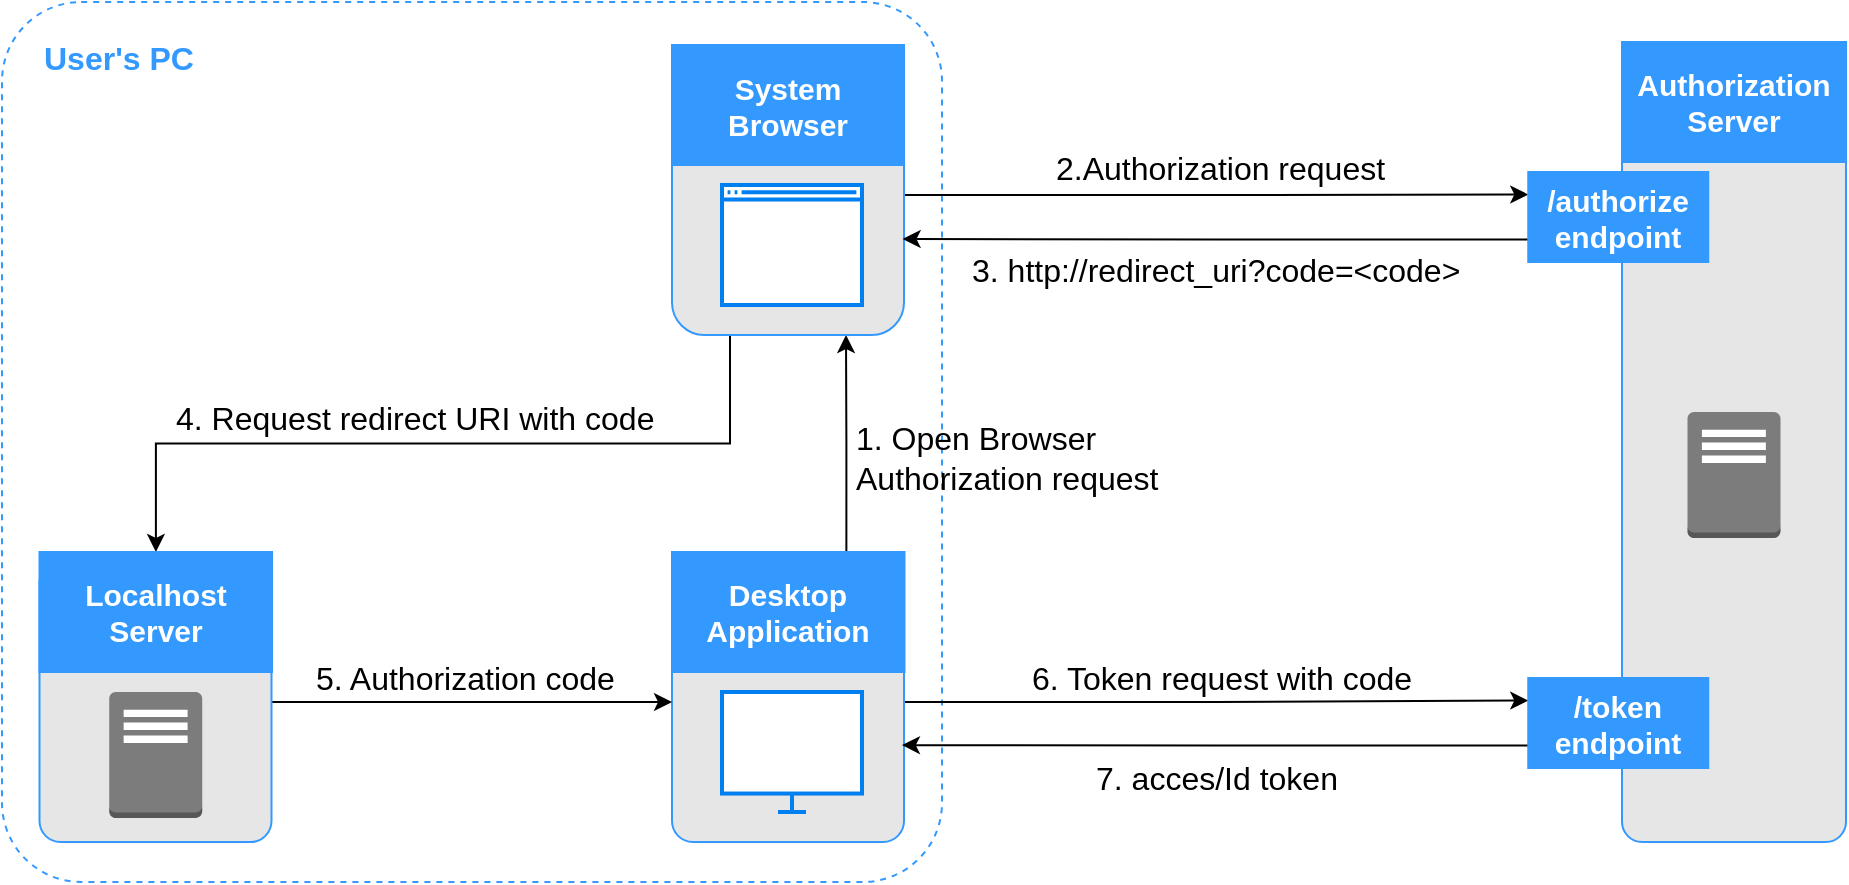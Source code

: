 <mxfile version="20.8.10" type="device"><diagram id="OfzPWfphn4oObmjZ9aE_" name="Strona-1"><mxGraphModel dx="1867" dy="1188" grid="1" gridSize="5" guides="1" tooltips="1" connect="1" arrows="1" fold="1" page="1" pageScale="1" pageWidth="827" pageHeight="1169" math="0" shadow="0"><root><mxCell id="0"/><mxCell id="1" parent="0"/><mxCell id="UyzauJDDtlnSS3H98DLt-3" value="" style="rounded=1;whiteSpace=wrap;html=1;strokeColor=#3399FF;strokeWidth=1;fillColor=none;fontFamily=Verdana;fontSize=12;fontColor=#00BEF2;perimeterSpacing=0;imageHeight=24;arcSize=9;dashed=1;" vertex="1" parent="1"><mxGeometry x="-370" y="325" width="470" height="440" as="geometry"/></mxCell><mxCell id="7BbOpquyFFsGqLGS4olT-37" style="edgeStyle=orthogonalEdgeStyle;rounded=0;orthogonalLoop=1;jettySize=auto;html=1;exitX=1;exitY=0.5;exitDx=0;exitDy=0;entryX=0;entryY=0.25;entryDx=0;entryDy=0;fontSize=16;strokeColor=#000000;" parent="1" source="orviERpDeHOa16BACyF0-30" target="7BbOpquyFFsGqLGS4olT-36" edge="1"><mxGeometry relative="1" as="geometry"/></mxCell><mxCell id="orviERpDeHOa16BACyF0-30" value="" style="rounded=1;whiteSpace=wrap;html=1;strokeColor=#3399FF;strokeWidth=1;fillColor=#E6E6E6;fontFamily=Verdana;fontSize=12;fontColor=#000000;perimeterSpacing=0;imageHeight=24;arcSize=9;" parent="1" vertex="1"><mxGeometry x="-35" y="605" width="116" height="140" as="geometry"/></mxCell><mxCell id="7BbOpquyFFsGqLGS4olT-31" style="edgeStyle=orthogonalEdgeStyle;rounded=0;orthogonalLoop=1;jettySize=auto;html=1;exitX=0.75;exitY=0;exitDx=0;exitDy=0;entryX=0.75;entryY=1;entryDx=0;entryDy=0;fontSize=16;" parent="1" source="orviERpDeHOa16BACyF0-31" target="orviERpDeHOa16BACyF0-34" edge="1"><mxGeometry relative="1" as="geometry"/></mxCell><mxCell id="orviERpDeHOa16BACyF0-31" value="Desktop&lt;br&gt;Application" style="whiteSpace=wrap;html=1;strokeColor=#3399FF;strokeWidth=1;fillColor=#3399FF;fontFamily=Helvetica;fontSize=15;fontColor=#FFFFFF;fontStyle=1" parent="1" vertex="1"><mxGeometry x="-35" y="600" width="116.25" height="60" as="geometry"/></mxCell><mxCell id="7BbOpquyFFsGqLGS4olT-8" style="edgeStyle=orthogonalEdgeStyle;rounded=0;orthogonalLoop=1;jettySize=auto;html=1;exitX=1;exitY=0.5;exitDx=0;exitDy=0;entryX=0;entryY=0.25;entryDx=0;entryDy=0;" parent="1" source="orviERpDeHOa16BACyF0-34" target="7BbOpquyFFsGqLGS4olT-7" edge="1"><mxGeometry relative="1" as="geometry"/></mxCell><mxCell id="7BbOpquyFFsGqLGS4olT-32" style="edgeStyle=orthogonalEdgeStyle;rounded=0;orthogonalLoop=1;jettySize=auto;html=1;exitX=0.25;exitY=1;exitDx=0;exitDy=0;fontSize=16;" parent="1" source="orviERpDeHOa16BACyF0-34" target="7BbOpquyFFsGqLGS4olT-24" edge="1"><mxGeometry relative="1" as="geometry"/></mxCell><mxCell id="orviERpDeHOa16BACyF0-34" value="" style="rounded=1;whiteSpace=wrap;html=1;strokeColor=#3399FF;strokeWidth=1;fillColor=#E6E6E6;fontFamily=Verdana;fontSize=12;fontColor=#00BEF2;perimeterSpacing=0;imageHeight=24;arcSize=14;" parent="1" vertex="1"><mxGeometry x="-35" y="351.5" width="116" height="140" as="geometry"/></mxCell><mxCell id="orviERpDeHOa16BACyF0-35" value="System&lt;br&gt;Browser" style="whiteSpace=wrap;html=1;strokeColor=#3399FF;strokeWidth=1;fillColor=#3399FF;fontFamily=Helvetica;fontSize=15;fontColor=#FFFFFF;fontStyle=1" parent="1" vertex="1"><mxGeometry x="-35" y="346.5" width="116" height="60" as="geometry"/></mxCell><mxCell id="orviERpDeHOa16BACyF0-38" value="" style="rounded=1;whiteSpace=wrap;html=1;strokeColor=#3399FF;strokeWidth=1;fillColor=#E6E6E6;fontFamily=Verdana;fontSize=12;fontColor=#00BEF2;perimeterSpacing=0;imageHeight=24;arcSize=9;" parent="1" vertex="1"><mxGeometry x="440" y="349" width="112" height="396" as="geometry"/></mxCell><mxCell id="orviERpDeHOa16BACyF0-39" value="Authorization Server" style="whiteSpace=wrap;html=1;strokeColor=#3399FF;strokeWidth=1;fillColor=#3399FF;fontFamily=Helvetica;fontSize=15;fontColor=#FFFFFF;fontStyle=1" parent="1" vertex="1"><mxGeometry x="440" y="345" width="112" height="60" as="geometry"/></mxCell><mxCell id="jQCTnE5i0i919tLjeEte-14" value="" style="html=1;verticalLabelPosition=bottom;align=center;labelBackgroundColor=#ffffff;verticalAlign=top;strokeWidth=2;strokeColor=#0080F0;shadow=0;dashed=0;shape=mxgraph.ios7.icons.window;" parent="1" vertex="1"><mxGeometry x="-10" y="416.5" width="70" height="60" as="geometry"/></mxCell><mxCell id="7BbOpquyFFsGqLGS4olT-2" value="" style="html=1;verticalLabelPosition=bottom;align=center;labelBackgroundColor=#ffffff;verticalAlign=top;strokeWidth=2;strokeColor=#0080F0;shadow=0;dashed=0;shape=mxgraph.ios7.icons.monitor;" parent="1" vertex="1"><mxGeometry x="-10" y="670" width="70" height="60" as="geometry"/></mxCell><mxCell id="7BbOpquyFFsGqLGS4olT-3" value="" style="outlineConnect=0;dashed=0;verticalLabelPosition=bottom;verticalAlign=top;align=center;html=1;shape=mxgraph.aws3.traditional_server;fillColor=#7D7C7C;gradientColor=none;" parent="1" vertex="1"><mxGeometry x="472.75" y="530" width="46.5" height="63" as="geometry"/></mxCell><mxCell id="7BbOpquyFFsGqLGS4olT-18" style="edgeStyle=orthogonalEdgeStyle;rounded=0;orthogonalLoop=1;jettySize=auto;html=1;exitX=0;exitY=0.75;exitDx=0;exitDy=0;entryX=0.994;entryY=0.657;entryDx=0;entryDy=0;entryPerimeter=0;fontSize=16;" parent="1" source="7BbOpquyFFsGqLGS4olT-7" target="orviERpDeHOa16BACyF0-34" edge="1"><mxGeometry relative="1" as="geometry"/></mxCell><mxCell id="7BbOpquyFFsGqLGS4olT-7" value="/authorize&lt;br&gt;endpoint" style="whiteSpace=wrap;html=1;strokeColor=#3399FF;strokeWidth=1;fillColor=#3399FF;fontFamily=Helvetica;fontSize=15;fontColor=#FFFFFF;fontStyle=1" parent="1" vertex="1"><mxGeometry x="393.13" y="410" width="90" height="45" as="geometry"/></mxCell><mxCell id="7BbOpquyFFsGqLGS4olT-11" value="1. Open Browser&lt;br style=&quot;font-size: 16px;&quot;&gt;Authorization request" style="text;html=1;align=left;verticalAlign=middle;resizable=0;points=[];autosize=1;strokeColor=none;fillColor=none;fontSize=16;" parent="1" vertex="1"><mxGeometry x="55" y="525" width="170" height="55" as="geometry"/></mxCell><mxCell id="7BbOpquyFFsGqLGS4olT-16" value="2.Authorization request" style="text;html=1;align=left;verticalAlign=middle;resizable=0;points=[];autosize=1;strokeColor=none;fillColor=none;fontSize=16;" parent="1" vertex="1"><mxGeometry x="155" y="390" width="185" height="35" as="geometry"/></mxCell><mxCell id="7BbOpquyFFsGqLGS4olT-19" value="3. http://redirect_uri?code=&amp;lt;code&amp;gt;" style="text;html=1;align=left;verticalAlign=middle;resizable=0;points=[];autosize=1;strokeColor=none;fillColor=none;fontSize=16;" parent="1" vertex="1"><mxGeometry x="112.5" y="441.5" width="265" height="35" as="geometry"/></mxCell><mxCell id="7BbOpquyFFsGqLGS4olT-20" value="4. Request redirect URI with code" style="text;html=1;align=left;verticalAlign=middle;resizable=0;points=[];autosize=1;strokeColor=none;fillColor=none;fontSize=16;" parent="1" vertex="1"><mxGeometry x="-285" y="515" width="260" height="35" as="geometry"/></mxCell><mxCell id="7BbOpquyFFsGqLGS4olT-33" style="edgeStyle=orthogonalEdgeStyle;rounded=0;orthogonalLoop=1;jettySize=auto;html=1;exitX=1;exitY=0.5;exitDx=0;exitDy=0;entryX=0;entryY=0.5;entryDx=0;entryDy=0;fontSize=16;" parent="1" source="7BbOpquyFFsGqLGS4olT-23" target="orviERpDeHOa16BACyF0-30" edge="1"><mxGeometry relative="1" as="geometry"/></mxCell><mxCell id="7BbOpquyFFsGqLGS4olT-23" value="" style="rounded=1;whiteSpace=wrap;html=1;strokeColor=#3399FF;strokeWidth=1;fillColor=#E6E6E6;fontFamily=Verdana;fontSize=12;fontColor=#000000;perimeterSpacing=0;imageHeight=24;arcSize=9;" parent="1" vertex="1"><mxGeometry x="-351.25" y="605" width="116" height="140" as="geometry"/></mxCell><mxCell id="7BbOpquyFFsGqLGS4olT-24" value="Localhost&lt;br&gt;Server" style="whiteSpace=wrap;html=1;strokeColor=#3399FF;strokeWidth=1;fillColor=#3399FF;fontFamily=Helvetica;fontSize=15;fontColor=#FFFFFF;fontStyle=1" parent="1" vertex="1"><mxGeometry x="-351.25" y="600" width="116.25" height="60" as="geometry"/></mxCell><mxCell id="7BbOpquyFFsGqLGS4olT-25" value="" style="outlineConnect=0;dashed=0;verticalLabelPosition=bottom;verticalAlign=top;align=center;html=1;shape=mxgraph.aws3.traditional_server;fillColor=#7D7C7C;gradientColor=none;" parent="1" vertex="1"><mxGeometry x="-316.38" y="670" width="46.5" height="63" as="geometry"/></mxCell><mxCell id="7BbOpquyFFsGqLGS4olT-34" value="5. Authorization code" style="text;html=1;align=left;verticalAlign=middle;resizable=0;points=[];autosize=1;strokeColor=none;fillColor=none;fontSize=16;" parent="1" vertex="1"><mxGeometry x="-215" y="645" width="170" height="35" as="geometry"/></mxCell><mxCell id="7BbOpquyFFsGqLGS4olT-38" style="edgeStyle=orthogonalEdgeStyle;rounded=0;orthogonalLoop=1;jettySize=auto;html=1;exitX=0;exitY=0.75;exitDx=0;exitDy=0;entryX=0.991;entryY=0.654;entryDx=0;entryDy=0;entryPerimeter=0;fontSize=16;strokeColor=#000000;" parent="1" source="7BbOpquyFFsGqLGS4olT-36" target="orviERpDeHOa16BACyF0-30" edge="1"><mxGeometry relative="1" as="geometry"/></mxCell><mxCell id="7BbOpquyFFsGqLGS4olT-36" value="/token&lt;br&gt;endpoint" style="whiteSpace=wrap;html=1;strokeColor=#3399FF;strokeWidth=1;fillColor=#3399FF;fontFamily=Helvetica;fontSize=15;fontColor=#FFFFFF;fontStyle=1" parent="1" vertex="1"><mxGeometry x="393.13" y="663" width="90" height="45" as="geometry"/></mxCell><mxCell id="7BbOpquyFFsGqLGS4olT-39" value="6. Token request with code" style="text;html=1;align=left;verticalAlign=middle;resizable=0;points=[];autosize=1;strokeColor=none;fillColor=none;fontSize=16;" parent="1" vertex="1"><mxGeometry x="142.5" y="645" width="210" height="35" as="geometry"/></mxCell><mxCell id="7BbOpquyFFsGqLGS4olT-40" value="7. acces/Id token" style="text;html=1;align=left;verticalAlign=middle;resizable=0;points=[];autosize=1;strokeColor=none;fillColor=none;fontSize=16;" parent="1" vertex="1"><mxGeometry x="175" y="695" width="140" height="35" as="geometry"/></mxCell><mxCell id="UyzauJDDtlnSS3H98DLt-2" value="User's PC" style="text;html=1;align=left;verticalAlign=middle;resizable=0;points=[];autosize=1;strokeColor=none;fillColor=none;fontSize=16;fontColor=#3399FF;fontStyle=1" vertex="1" parent="1"><mxGeometry x="-351.25" y="335" width="95" height="35" as="geometry"/></mxCell></root></mxGraphModel></diagram></mxfile>